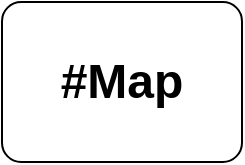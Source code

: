<mxfile>
    <diagram id="2PqA44viwHhDoglMb9Uw" name="Page-1">
        <mxGraphModel dx="852" dy="451" grid="1" gridSize="10" guides="1" tooltips="1" connect="1" arrows="1" fold="1" page="1" pageScale="1" pageWidth="1600" pageHeight="900" background="none" math="0" shadow="0">
            <root>
                <object label="" test="fasd" id="0">
                    <mxCell/>
                </object>
                <mxCell id="1" parent="0"/>
                <mxCell id="2" value="&lt;h1&gt;#Map&lt;/h1&gt;" style="rounded=1;whiteSpace=wrap;html=1;align=center;arcSize=12;" parent="1" vertex="1">
                    <mxGeometry x="365" y="40" width="120" height="80" as="geometry"/>
                </mxCell>
            </root>
        </mxGraphModel>
    </diagram>
</mxfile>